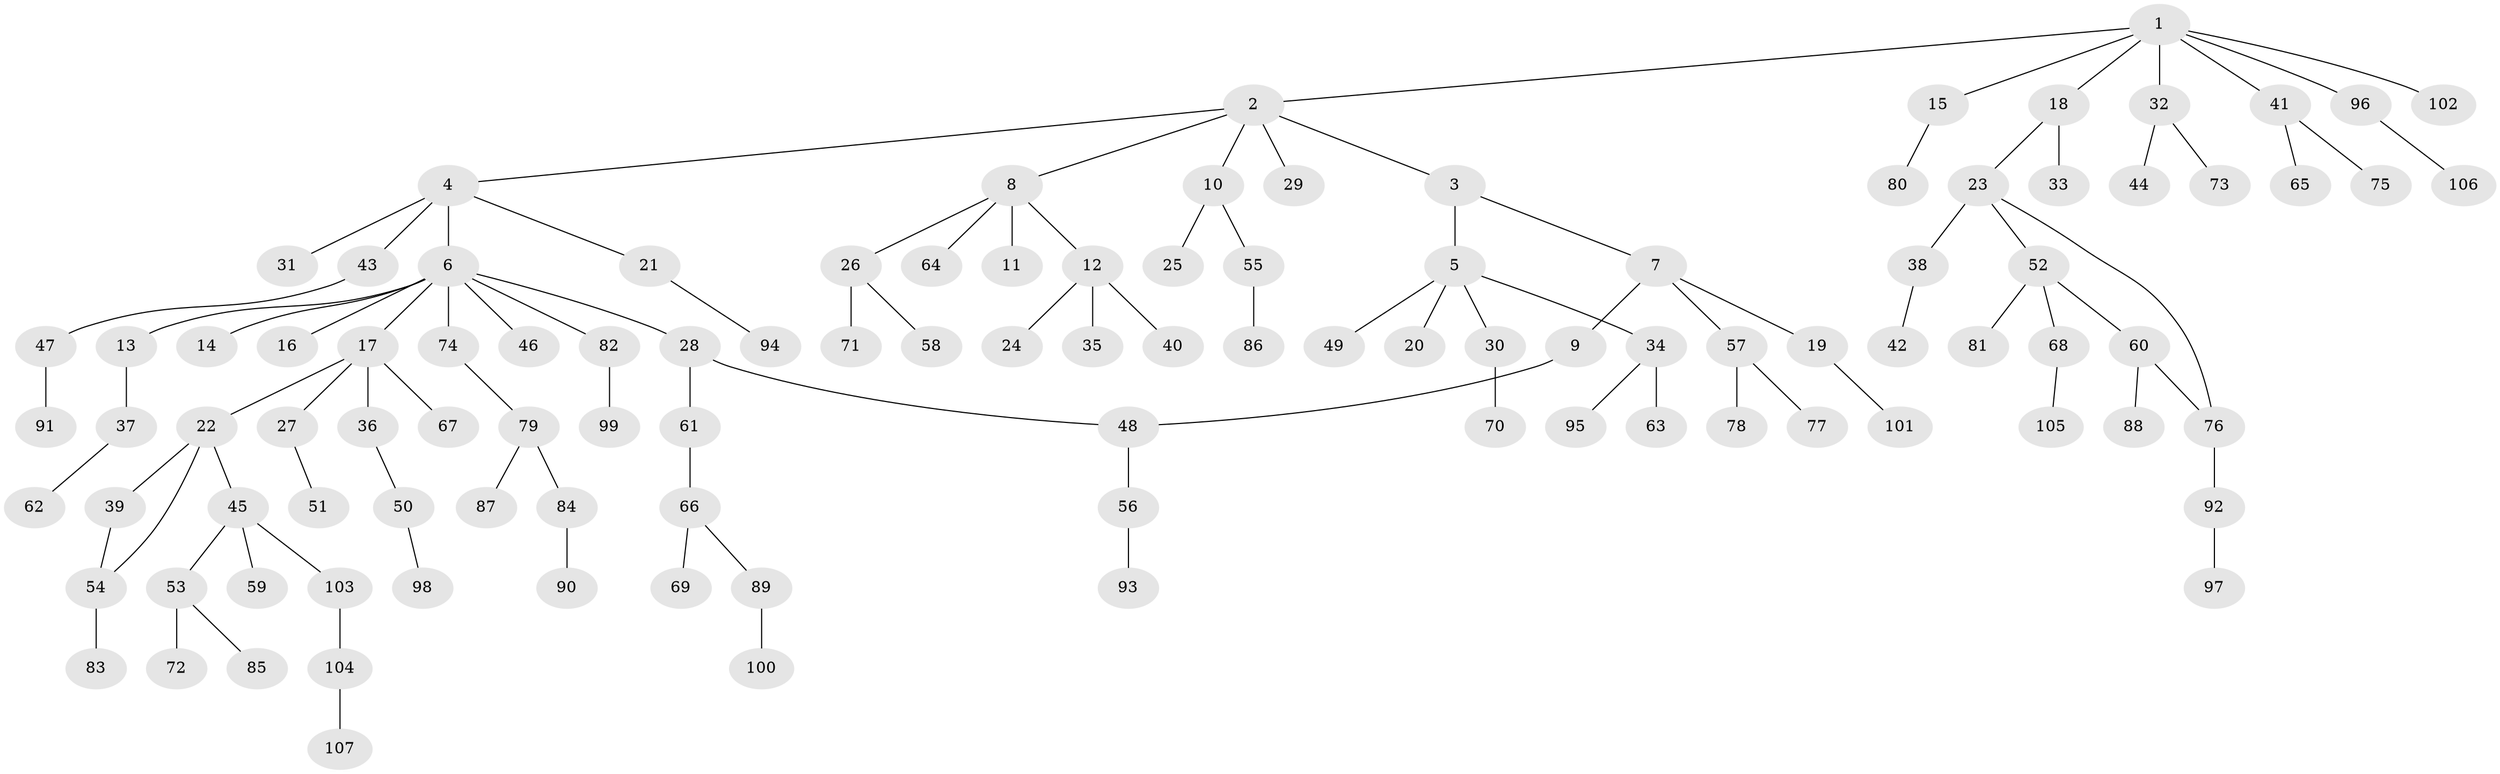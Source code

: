 // coarse degree distribution, {6: 0.013333333333333334, 5: 0.013333333333333334, 3: 0.14666666666666667, 4: 0.09333333333333334, 8: 0.013333333333333334, 2: 0.24, 1: 0.48}
// Generated by graph-tools (version 1.1) at 2025/49/03/04/25 22:49:05]
// undirected, 107 vertices, 109 edges
graph export_dot {
  node [color=gray90,style=filled];
  1;
  2;
  3;
  4;
  5;
  6;
  7;
  8;
  9;
  10;
  11;
  12;
  13;
  14;
  15;
  16;
  17;
  18;
  19;
  20;
  21;
  22;
  23;
  24;
  25;
  26;
  27;
  28;
  29;
  30;
  31;
  32;
  33;
  34;
  35;
  36;
  37;
  38;
  39;
  40;
  41;
  42;
  43;
  44;
  45;
  46;
  47;
  48;
  49;
  50;
  51;
  52;
  53;
  54;
  55;
  56;
  57;
  58;
  59;
  60;
  61;
  62;
  63;
  64;
  65;
  66;
  67;
  68;
  69;
  70;
  71;
  72;
  73;
  74;
  75;
  76;
  77;
  78;
  79;
  80;
  81;
  82;
  83;
  84;
  85;
  86;
  87;
  88;
  89;
  90;
  91;
  92;
  93;
  94;
  95;
  96;
  97;
  98;
  99;
  100;
  101;
  102;
  103;
  104;
  105;
  106;
  107;
  1 -- 2;
  1 -- 15;
  1 -- 18;
  1 -- 32;
  1 -- 41;
  1 -- 96;
  1 -- 102;
  2 -- 3;
  2 -- 4;
  2 -- 8;
  2 -- 10;
  2 -- 29;
  3 -- 5;
  3 -- 7;
  4 -- 6;
  4 -- 21;
  4 -- 31;
  4 -- 43;
  5 -- 20;
  5 -- 30;
  5 -- 34;
  5 -- 49;
  6 -- 13;
  6 -- 14;
  6 -- 16;
  6 -- 17;
  6 -- 28;
  6 -- 46;
  6 -- 74;
  6 -- 82;
  7 -- 9;
  7 -- 19;
  7 -- 57;
  8 -- 11;
  8 -- 12;
  8 -- 26;
  8 -- 64;
  9 -- 48;
  10 -- 25;
  10 -- 55;
  12 -- 24;
  12 -- 35;
  12 -- 40;
  13 -- 37;
  15 -- 80;
  17 -- 22;
  17 -- 27;
  17 -- 36;
  17 -- 67;
  18 -- 23;
  18 -- 33;
  19 -- 101;
  21 -- 94;
  22 -- 39;
  22 -- 45;
  22 -- 54;
  23 -- 38;
  23 -- 52;
  23 -- 76;
  26 -- 58;
  26 -- 71;
  27 -- 51;
  28 -- 61;
  28 -- 48;
  30 -- 70;
  32 -- 44;
  32 -- 73;
  34 -- 63;
  34 -- 95;
  36 -- 50;
  37 -- 62;
  38 -- 42;
  39 -- 54;
  41 -- 65;
  41 -- 75;
  43 -- 47;
  45 -- 53;
  45 -- 59;
  45 -- 103;
  47 -- 91;
  48 -- 56;
  50 -- 98;
  52 -- 60;
  52 -- 68;
  52 -- 81;
  53 -- 72;
  53 -- 85;
  54 -- 83;
  55 -- 86;
  56 -- 93;
  57 -- 77;
  57 -- 78;
  60 -- 88;
  60 -- 76;
  61 -- 66;
  66 -- 69;
  66 -- 89;
  68 -- 105;
  74 -- 79;
  76 -- 92;
  79 -- 84;
  79 -- 87;
  82 -- 99;
  84 -- 90;
  89 -- 100;
  92 -- 97;
  96 -- 106;
  103 -- 104;
  104 -- 107;
}
